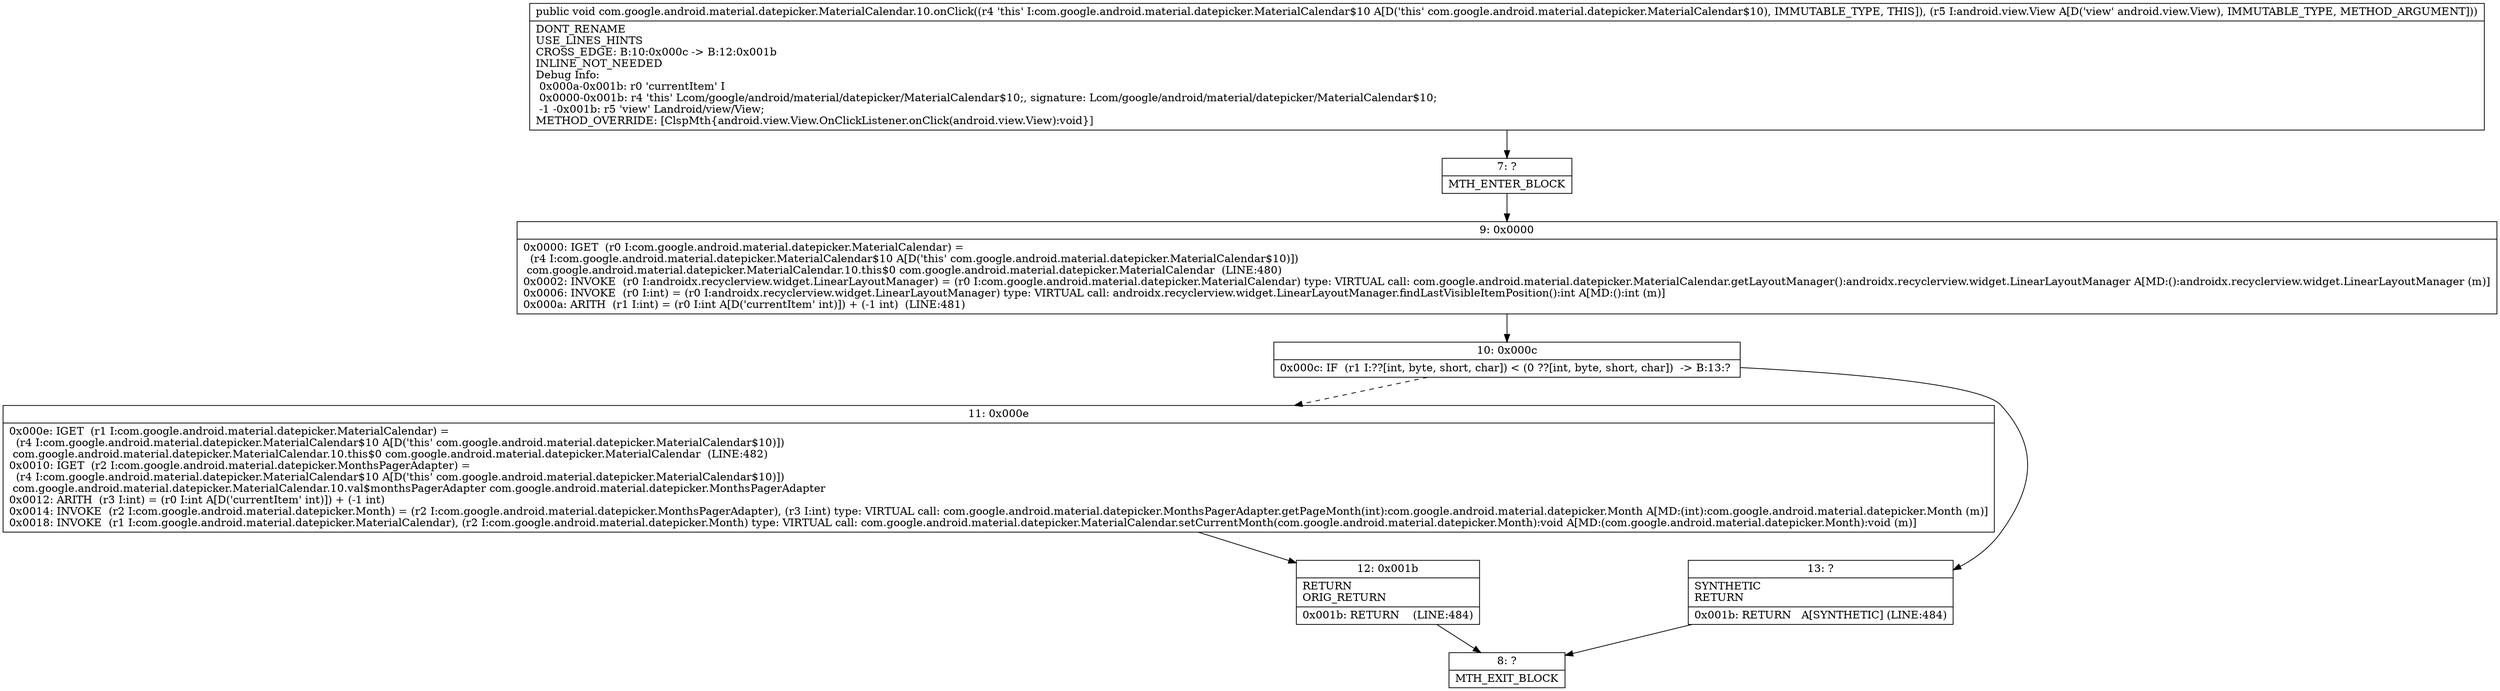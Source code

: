 digraph "CFG forcom.google.android.material.datepicker.MaterialCalendar.10.onClick(Landroid\/view\/View;)V" {
Node_7 [shape=record,label="{7\:\ ?|MTH_ENTER_BLOCK\l}"];
Node_9 [shape=record,label="{9\:\ 0x0000|0x0000: IGET  (r0 I:com.google.android.material.datepicker.MaterialCalendar) = \l  (r4 I:com.google.android.material.datepicker.MaterialCalendar$10 A[D('this' com.google.android.material.datepicker.MaterialCalendar$10)])\l com.google.android.material.datepicker.MaterialCalendar.10.this$0 com.google.android.material.datepicker.MaterialCalendar  (LINE:480)\l0x0002: INVOKE  (r0 I:androidx.recyclerview.widget.LinearLayoutManager) = (r0 I:com.google.android.material.datepicker.MaterialCalendar) type: VIRTUAL call: com.google.android.material.datepicker.MaterialCalendar.getLayoutManager():androidx.recyclerview.widget.LinearLayoutManager A[MD:():androidx.recyclerview.widget.LinearLayoutManager (m)]\l0x0006: INVOKE  (r0 I:int) = (r0 I:androidx.recyclerview.widget.LinearLayoutManager) type: VIRTUAL call: androidx.recyclerview.widget.LinearLayoutManager.findLastVisibleItemPosition():int A[MD:():int (m)]\l0x000a: ARITH  (r1 I:int) = (r0 I:int A[D('currentItem' int)]) + (\-1 int)  (LINE:481)\l}"];
Node_10 [shape=record,label="{10\:\ 0x000c|0x000c: IF  (r1 I:??[int, byte, short, char]) \< (0 ??[int, byte, short, char])  \-\> B:13:? \l}"];
Node_11 [shape=record,label="{11\:\ 0x000e|0x000e: IGET  (r1 I:com.google.android.material.datepicker.MaterialCalendar) = \l  (r4 I:com.google.android.material.datepicker.MaterialCalendar$10 A[D('this' com.google.android.material.datepicker.MaterialCalendar$10)])\l com.google.android.material.datepicker.MaterialCalendar.10.this$0 com.google.android.material.datepicker.MaterialCalendar  (LINE:482)\l0x0010: IGET  (r2 I:com.google.android.material.datepicker.MonthsPagerAdapter) = \l  (r4 I:com.google.android.material.datepicker.MaterialCalendar$10 A[D('this' com.google.android.material.datepicker.MaterialCalendar$10)])\l com.google.android.material.datepicker.MaterialCalendar.10.val$monthsPagerAdapter com.google.android.material.datepicker.MonthsPagerAdapter \l0x0012: ARITH  (r3 I:int) = (r0 I:int A[D('currentItem' int)]) + (\-1 int) \l0x0014: INVOKE  (r2 I:com.google.android.material.datepicker.Month) = (r2 I:com.google.android.material.datepicker.MonthsPagerAdapter), (r3 I:int) type: VIRTUAL call: com.google.android.material.datepicker.MonthsPagerAdapter.getPageMonth(int):com.google.android.material.datepicker.Month A[MD:(int):com.google.android.material.datepicker.Month (m)]\l0x0018: INVOKE  (r1 I:com.google.android.material.datepicker.MaterialCalendar), (r2 I:com.google.android.material.datepicker.Month) type: VIRTUAL call: com.google.android.material.datepicker.MaterialCalendar.setCurrentMonth(com.google.android.material.datepicker.Month):void A[MD:(com.google.android.material.datepicker.Month):void (m)]\l}"];
Node_12 [shape=record,label="{12\:\ 0x001b|RETURN\lORIG_RETURN\l|0x001b: RETURN    (LINE:484)\l}"];
Node_8 [shape=record,label="{8\:\ ?|MTH_EXIT_BLOCK\l}"];
Node_13 [shape=record,label="{13\:\ ?|SYNTHETIC\lRETURN\l|0x001b: RETURN   A[SYNTHETIC] (LINE:484)\l}"];
MethodNode[shape=record,label="{public void com.google.android.material.datepicker.MaterialCalendar.10.onClick((r4 'this' I:com.google.android.material.datepicker.MaterialCalendar$10 A[D('this' com.google.android.material.datepicker.MaterialCalendar$10), IMMUTABLE_TYPE, THIS]), (r5 I:android.view.View A[D('view' android.view.View), IMMUTABLE_TYPE, METHOD_ARGUMENT]))  | DONT_RENAME\lUSE_LINES_HINTS\lCROSS_EDGE: B:10:0x000c \-\> B:12:0x001b\lINLINE_NOT_NEEDED\lDebug Info:\l  0x000a\-0x001b: r0 'currentItem' I\l  0x0000\-0x001b: r4 'this' Lcom\/google\/android\/material\/datepicker\/MaterialCalendar$10;, signature: Lcom\/google\/android\/material\/datepicker\/MaterialCalendar$10;\l  \-1 \-0x001b: r5 'view' Landroid\/view\/View;\lMETHOD_OVERRIDE: [ClspMth\{android.view.View.OnClickListener.onClick(android.view.View):void\}]\l}"];
MethodNode -> Node_7;Node_7 -> Node_9;
Node_9 -> Node_10;
Node_10 -> Node_11[style=dashed];
Node_10 -> Node_13;
Node_11 -> Node_12;
Node_12 -> Node_8;
Node_13 -> Node_8;
}

